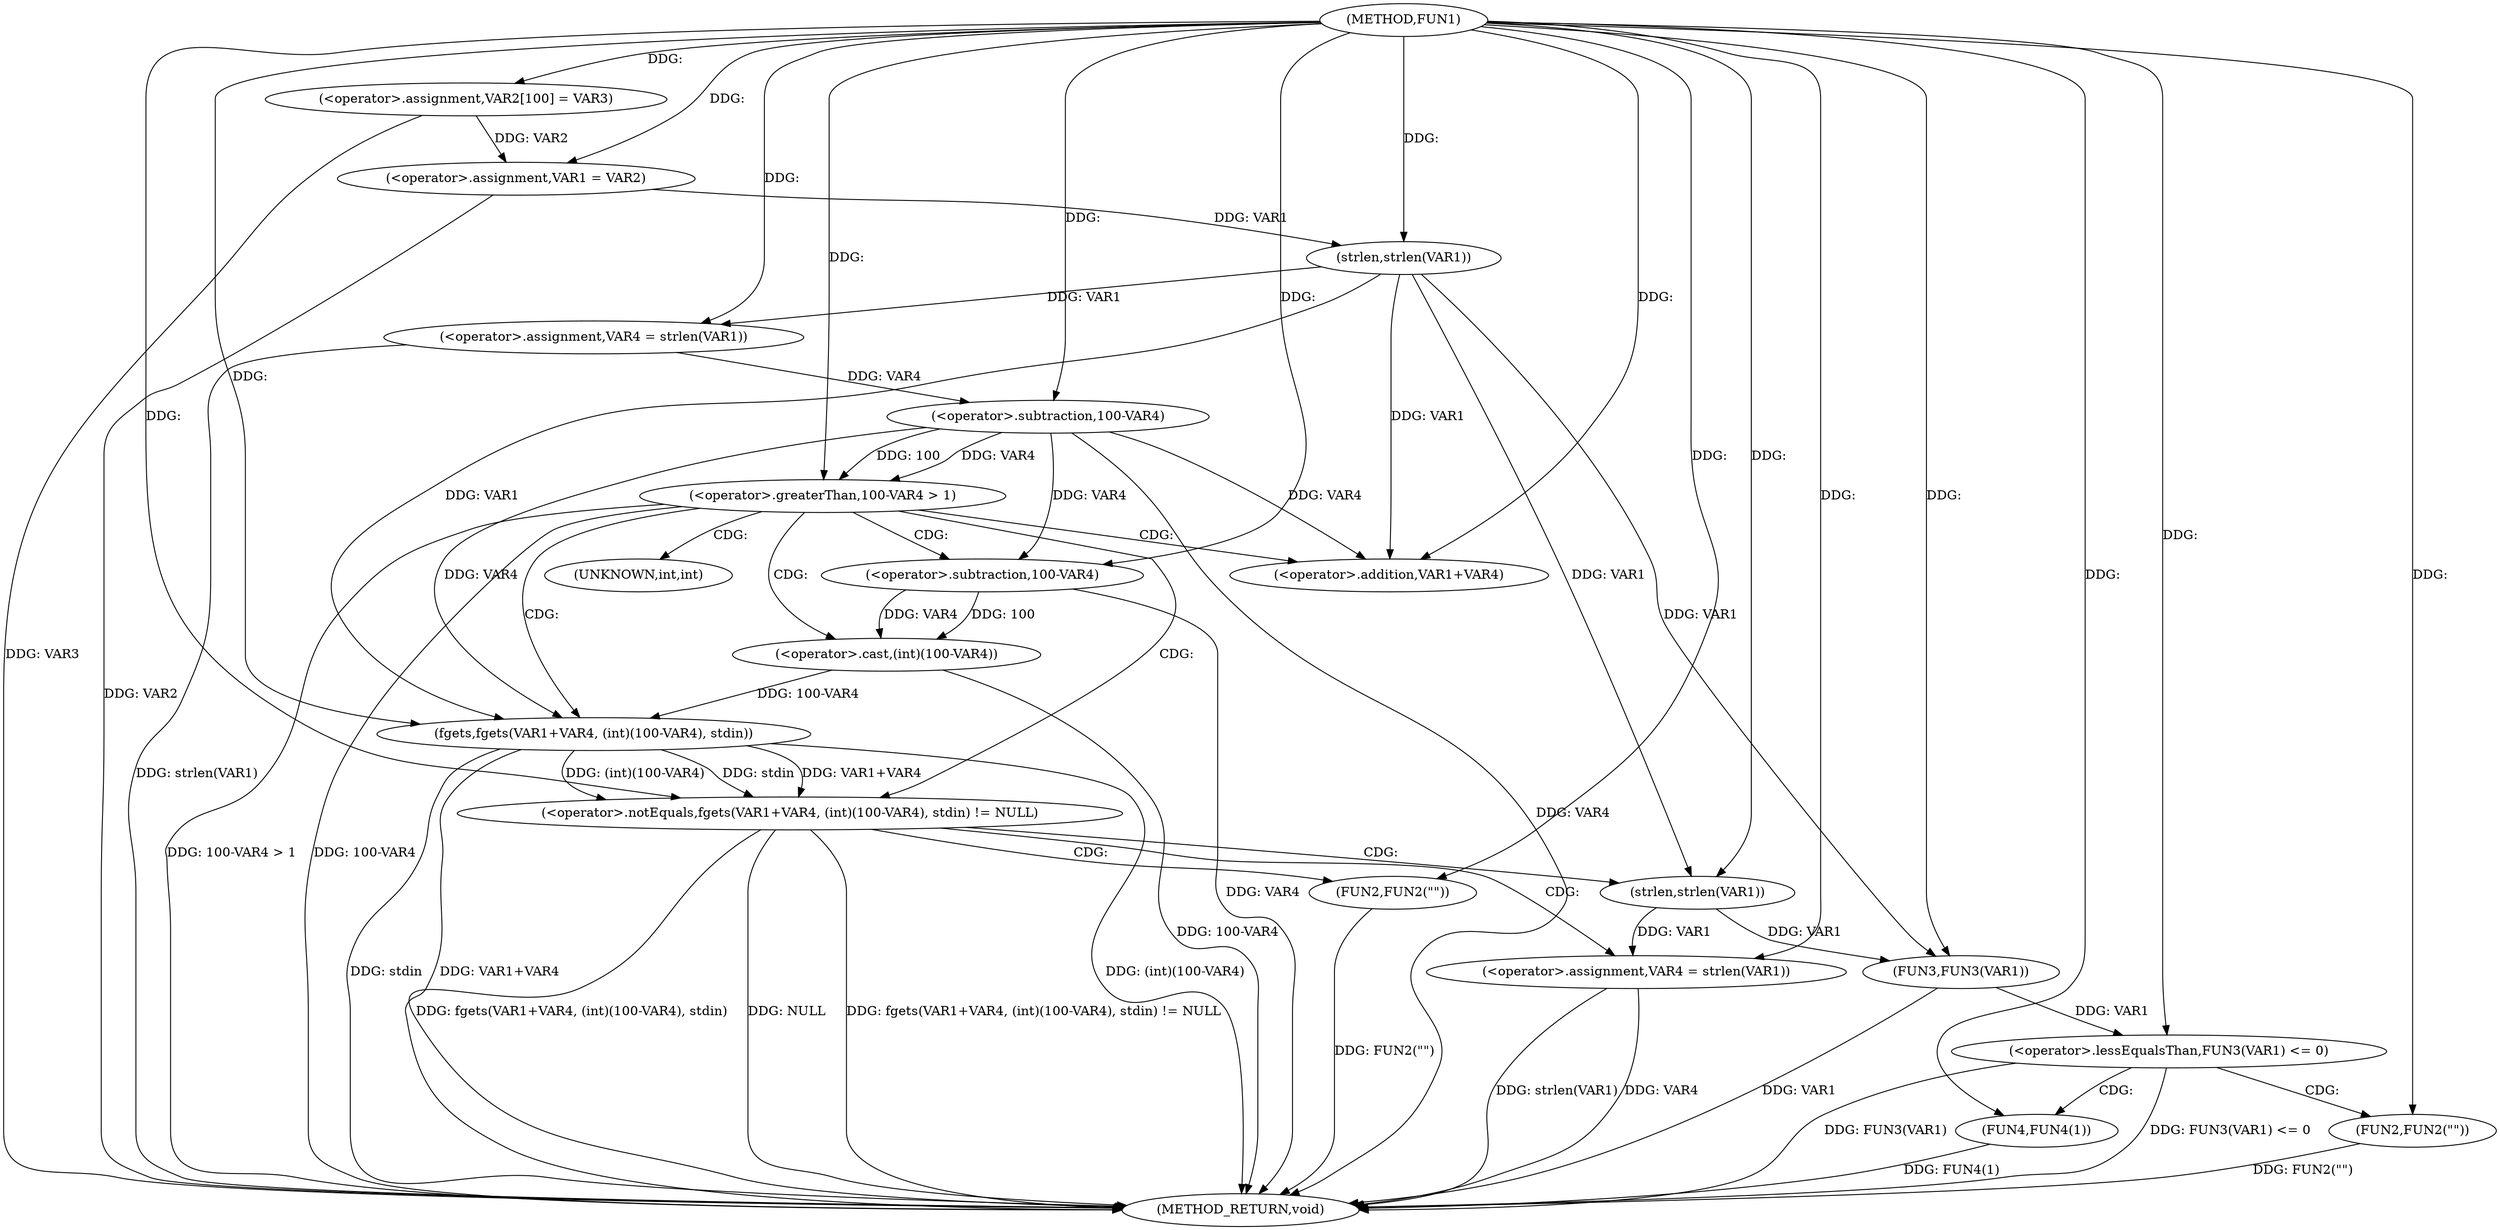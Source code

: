 digraph FUN1 {  
"1000100" [label = "(METHOD,FUN1)" ]
"1000156" [label = "(METHOD_RETURN,void)" ]
"1000104" [label = "(<operator>.assignment,VAR2[100] = VAR3)" ]
"1000107" [label = "(<operator>.assignment,VAR1 = VAR2)" ]
"1000112" [label = "(<operator>.assignment,VAR4 = strlen(VAR1))" ]
"1000114" [label = "(strlen,strlen(VAR1))" ]
"1000117" [label = "(<operator>.greaterThan,100-VAR4 > 1)" ]
"1000118" [label = "(<operator>.subtraction,100-VAR4)" ]
"1000124" [label = "(<operator>.notEquals,fgets(VAR1+VAR4, (int)(100-VAR4), stdin) != NULL)" ]
"1000125" [label = "(fgets,fgets(VAR1+VAR4, (int)(100-VAR4), stdin))" ]
"1000126" [label = "(<operator>.addition,VAR1+VAR4)" ]
"1000129" [label = "(<operator>.cast,(int)(100-VAR4))" ]
"1000131" [label = "(<operator>.subtraction,100-VAR4)" ]
"1000137" [label = "(<operator>.assignment,VAR4 = strlen(VAR1))" ]
"1000139" [label = "(strlen,strlen(VAR1))" ]
"1000144" [label = "(FUN2,FUN2(\"\"))" ]
"1000147" [label = "(<operator>.lessEqualsThan,FUN3(VAR1) <= 0)" ]
"1000148" [label = "(FUN3,FUN3(VAR1))" ]
"1000152" [label = "(FUN2,FUN2(\"\"))" ]
"1000154" [label = "(FUN4,FUN4(1))" ]
"1000130" [label = "(UNKNOWN,int,int)" ]
  "1000117" -> "1000156"  [ label = "DDG: 100-VAR4 > 1"] 
  "1000125" -> "1000156"  [ label = "DDG: VAR1+VAR4"] 
  "1000124" -> "1000156"  [ label = "DDG: fgets(VAR1+VAR4, (int)(100-VAR4), stdin)"] 
  "1000112" -> "1000156"  [ label = "DDG: strlen(VAR1)"] 
  "1000137" -> "1000156"  [ label = "DDG: strlen(VAR1)"] 
  "1000152" -> "1000156"  [ label = "DDG: FUN2(\"\")"] 
  "1000117" -> "1000156"  [ label = "DDG: 100-VAR4"] 
  "1000154" -> "1000156"  [ label = "DDG: FUN4(1)"] 
  "1000137" -> "1000156"  [ label = "DDG: VAR4"] 
  "1000147" -> "1000156"  [ label = "DDG: FUN3(VAR1) <= 0"] 
  "1000125" -> "1000156"  [ label = "DDG: (int)(100-VAR4)"] 
  "1000144" -> "1000156"  [ label = "DDG: FUN2(\"\")"] 
  "1000125" -> "1000156"  [ label = "DDG: stdin"] 
  "1000148" -> "1000156"  [ label = "DDG: VAR1"] 
  "1000147" -> "1000156"  [ label = "DDG: FUN3(VAR1)"] 
  "1000131" -> "1000156"  [ label = "DDG: VAR4"] 
  "1000124" -> "1000156"  [ label = "DDG: NULL"] 
  "1000118" -> "1000156"  [ label = "DDG: VAR4"] 
  "1000104" -> "1000156"  [ label = "DDG: VAR3"] 
  "1000107" -> "1000156"  [ label = "DDG: VAR2"] 
  "1000129" -> "1000156"  [ label = "DDG: 100-VAR4"] 
  "1000124" -> "1000156"  [ label = "DDG: fgets(VAR1+VAR4, (int)(100-VAR4), stdin) != NULL"] 
  "1000100" -> "1000104"  [ label = "DDG: "] 
  "1000104" -> "1000107"  [ label = "DDG: VAR2"] 
  "1000100" -> "1000107"  [ label = "DDG: "] 
  "1000114" -> "1000112"  [ label = "DDG: VAR1"] 
  "1000100" -> "1000112"  [ label = "DDG: "] 
  "1000107" -> "1000114"  [ label = "DDG: VAR1"] 
  "1000100" -> "1000114"  [ label = "DDG: "] 
  "1000118" -> "1000117"  [ label = "DDG: 100"] 
  "1000118" -> "1000117"  [ label = "DDG: VAR4"] 
  "1000100" -> "1000118"  [ label = "DDG: "] 
  "1000112" -> "1000118"  [ label = "DDG: VAR4"] 
  "1000100" -> "1000117"  [ label = "DDG: "] 
  "1000125" -> "1000124"  [ label = "DDG: VAR1+VAR4"] 
  "1000125" -> "1000124"  [ label = "DDG: (int)(100-VAR4)"] 
  "1000125" -> "1000124"  [ label = "DDG: stdin"] 
  "1000114" -> "1000125"  [ label = "DDG: VAR1"] 
  "1000100" -> "1000125"  [ label = "DDG: "] 
  "1000118" -> "1000125"  [ label = "DDG: VAR4"] 
  "1000114" -> "1000126"  [ label = "DDG: VAR1"] 
  "1000100" -> "1000126"  [ label = "DDG: "] 
  "1000118" -> "1000126"  [ label = "DDG: VAR4"] 
  "1000129" -> "1000125"  [ label = "DDG: 100-VAR4"] 
  "1000131" -> "1000129"  [ label = "DDG: 100"] 
  "1000131" -> "1000129"  [ label = "DDG: VAR4"] 
  "1000100" -> "1000131"  [ label = "DDG: "] 
  "1000118" -> "1000131"  [ label = "DDG: VAR4"] 
  "1000100" -> "1000124"  [ label = "DDG: "] 
  "1000139" -> "1000137"  [ label = "DDG: VAR1"] 
  "1000100" -> "1000137"  [ label = "DDG: "] 
  "1000100" -> "1000139"  [ label = "DDG: "] 
  "1000114" -> "1000139"  [ label = "DDG: VAR1"] 
  "1000100" -> "1000144"  [ label = "DDG: "] 
  "1000148" -> "1000147"  [ label = "DDG: VAR1"] 
  "1000139" -> "1000148"  [ label = "DDG: VAR1"] 
  "1000114" -> "1000148"  [ label = "DDG: VAR1"] 
  "1000100" -> "1000148"  [ label = "DDG: "] 
  "1000100" -> "1000147"  [ label = "DDG: "] 
  "1000100" -> "1000152"  [ label = "DDG: "] 
  "1000100" -> "1000154"  [ label = "DDG: "] 
  "1000117" -> "1000129"  [ label = "CDG: "] 
  "1000117" -> "1000124"  [ label = "CDG: "] 
  "1000117" -> "1000125"  [ label = "CDG: "] 
  "1000117" -> "1000130"  [ label = "CDG: "] 
  "1000117" -> "1000131"  [ label = "CDG: "] 
  "1000117" -> "1000126"  [ label = "CDG: "] 
  "1000124" -> "1000137"  [ label = "CDG: "] 
  "1000124" -> "1000139"  [ label = "CDG: "] 
  "1000124" -> "1000144"  [ label = "CDG: "] 
  "1000147" -> "1000154"  [ label = "CDG: "] 
  "1000147" -> "1000152"  [ label = "CDG: "] 
}
